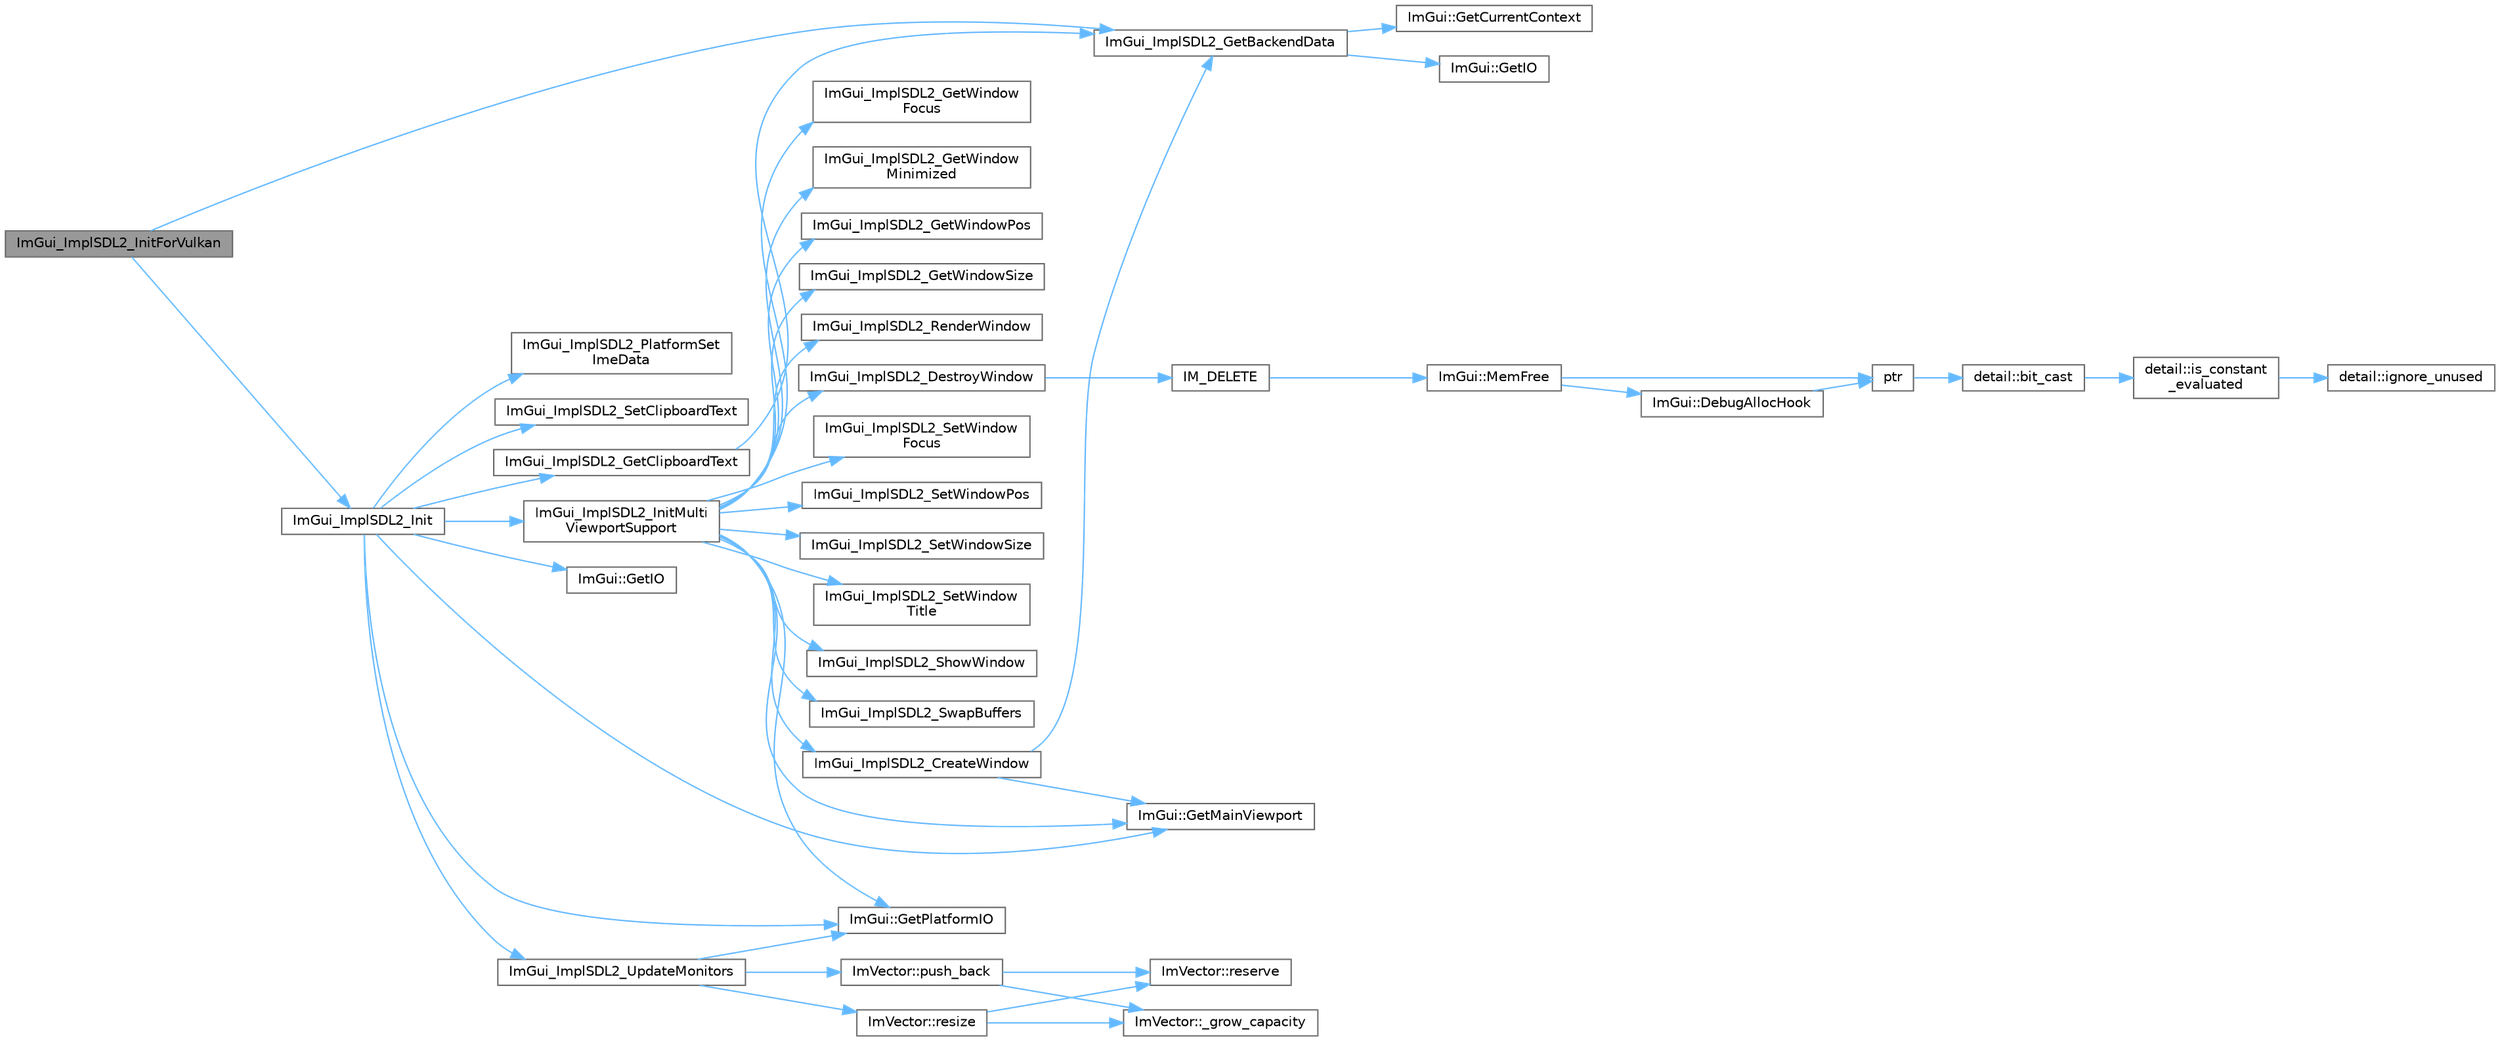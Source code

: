 digraph "ImGui_ImplSDL2_InitForVulkan"
{
 // LATEX_PDF_SIZE
  bgcolor="transparent";
  edge [fontname=Helvetica,fontsize=10,labelfontname=Helvetica,labelfontsize=10];
  node [fontname=Helvetica,fontsize=10,shape=box,height=0.2,width=0.4];
  rankdir="LR";
  Node1 [id="Node000001",label="ImGui_ImplSDL2_InitForVulkan",height=0.2,width=0.4,color="gray40", fillcolor="grey60", style="filled", fontcolor="black",tooltip=" "];
  Node1 -> Node2 [id="edge1_Node000001_Node000002",color="steelblue1",style="solid",tooltip=" "];
  Node2 [id="Node000002",label="ImGui_ImplSDL2_GetBackendData",height=0.2,width=0.4,color="grey40", fillcolor="white", style="filled",URL="$imgui__impl__sdl2_8cpp.html#a4cbf777d0d8d67b4637ff3ba69b4a16a",tooltip=" "];
  Node2 -> Node3 [id="edge2_Node000002_Node000003",color="steelblue1",style="solid",tooltip=" "];
  Node3 [id="Node000003",label="ImGui::GetCurrentContext",height=0.2,width=0.4,color="grey40", fillcolor="white", style="filled",URL="$namespace_im_gui.html#af557a6de5538099a0f6047eb994bbf42",tooltip=" "];
  Node2 -> Node4 [id="edge3_Node000002_Node000004",color="steelblue1",style="solid",tooltip=" "];
  Node4 [id="Node000004",label="ImGui::GetIO",height=0.2,width=0.4,color="grey40", fillcolor="white", style="filled",URL="$namespace_im_gui.html#a7dea7d0530868f078324f14a308f0c3c",tooltip=" "];
  Node1 -> Node5 [id="edge4_Node000001_Node000005",color="steelblue1",style="solid",tooltip=" "];
  Node5 [id="Node000005",label="ImGui_ImplSDL2_Init",height=0.2,width=0.4,color="grey40", fillcolor="white", style="filled",URL="$imgui__impl__sdl2_8cpp.html#ac75d0ee49db5d3cb894f9316392f5294",tooltip=" "];
  Node5 -> Node6 [id="edge5_Node000005_Node000006",color="steelblue1",style="solid",tooltip=" "];
  Node6 [id="Node000006",label="ImGui::GetIO",height=0.2,width=0.4,color="grey40", fillcolor="white", style="filled",URL="$namespace_im_gui.html#a3179e560812f878f3961ce803a5d9302",tooltip=" "];
  Node5 -> Node7 [id="edge6_Node000005_Node000007",color="steelblue1",style="solid",tooltip=" "];
  Node7 [id="Node000007",label="ImGui::GetMainViewport",height=0.2,width=0.4,color="grey40", fillcolor="white", style="filled",URL="$namespace_im_gui.html#a7bf620af1d66ee7d7b06701894d23e60",tooltip=" "];
  Node5 -> Node8 [id="edge7_Node000005_Node000008",color="steelblue1",style="solid",tooltip=" "];
  Node8 [id="Node000008",label="ImGui::GetPlatformIO",height=0.2,width=0.4,color="grey40", fillcolor="white", style="filled",URL="$namespace_im_gui.html#a3edc2b6129cbf1e8d247c6d03c344065",tooltip=" "];
  Node5 -> Node9 [id="edge8_Node000005_Node000009",color="steelblue1",style="solid",tooltip=" "];
  Node9 [id="Node000009",label="ImGui_ImplSDL2_GetClipboardText",height=0.2,width=0.4,color="grey40", fillcolor="white", style="filled",URL="$imgui__impl__sdl2_8cpp.html#a3c3299428b429e4612673be5474595e5",tooltip=" "];
  Node9 -> Node2 [id="edge9_Node000009_Node000002",color="steelblue1",style="solid",tooltip=" "];
  Node5 -> Node10 [id="edge10_Node000005_Node000010",color="steelblue1",style="solid",tooltip=" "];
  Node10 [id="Node000010",label="ImGui_ImplSDL2_InitMulti\lViewportSupport",height=0.2,width=0.4,color="grey40", fillcolor="white", style="filled",URL="$imgui__impl__sdl2_8cpp.html#a5c5359f63d79f25bd4401a461f2aaf8e",tooltip=" "];
  Node10 -> Node7 [id="edge11_Node000010_Node000007",color="steelblue1",style="solid",tooltip=" "];
  Node10 -> Node8 [id="edge12_Node000010_Node000008",color="steelblue1",style="solid",tooltip=" "];
  Node10 -> Node11 [id="edge13_Node000010_Node000011",color="steelblue1",style="solid",tooltip=" "];
  Node11 [id="Node000011",label="ImGui_ImplSDL2_CreateWindow",height=0.2,width=0.4,color="grey40", fillcolor="white", style="filled",URL="$imgui__impl__sdl2_8cpp.html#af128f25119229f46a9621a68deecde1a",tooltip=" "];
  Node11 -> Node7 [id="edge14_Node000011_Node000007",color="steelblue1",style="solid",tooltip=" "];
  Node11 -> Node2 [id="edge15_Node000011_Node000002",color="steelblue1",style="solid",tooltip=" "];
  Node10 -> Node12 [id="edge16_Node000010_Node000012",color="steelblue1",style="solid",tooltip=" "];
  Node12 [id="Node000012",label="ImGui_ImplSDL2_DestroyWindow",height=0.2,width=0.4,color="grey40", fillcolor="white", style="filled",URL="$imgui__impl__sdl2_8cpp.html#ab4447c50b033747745aa04a559731f7b",tooltip=" "];
  Node12 -> Node13 [id="edge17_Node000012_Node000013",color="steelblue1",style="solid",tooltip=" "];
  Node13 [id="Node000013",label="IM_DELETE",height=0.2,width=0.4,color="grey40", fillcolor="white", style="filled",URL="$imgui_8h.html#a3c856832c3fe1da8767a9353da3707e1",tooltip=" "];
  Node13 -> Node14 [id="edge18_Node000013_Node000014",color="steelblue1",style="solid",tooltip=" "];
  Node14 [id="Node000014",label="ImGui::MemFree",height=0.2,width=0.4,color="grey40", fillcolor="white", style="filled",URL="$namespace_im_gui.html#a269ec695c6e722ec3da85dae37f0675d",tooltip=" "];
  Node14 -> Node15 [id="edge19_Node000014_Node000015",color="steelblue1",style="solid",tooltip=" "];
  Node15 [id="Node000015",label="ImGui::DebugAllocHook",height=0.2,width=0.4,color="grey40", fillcolor="white", style="filled",URL="$namespace_im_gui.html#af81dc8d88fa2e5d0996163993f90ccf8",tooltip=" "];
  Node15 -> Node16 [id="edge20_Node000015_Node000016",color="steelblue1",style="solid",tooltip=" "];
  Node16 [id="Node000016",label="ptr",height=0.2,width=0.4,color="grey40", fillcolor="white", style="filled",URL="$spdlog_2include_2spdlog_2fmt_2bundled_2format_8h.html#adb6e274f8eb0b74b2865215e1b49c535",tooltip=" "];
  Node16 -> Node17 [id="edge21_Node000016_Node000017",color="steelblue1",style="solid",tooltip=" "];
  Node17 [id="Node000017",label="detail::bit_cast",height=0.2,width=0.4,color="grey40", fillcolor="white", style="filled",URL="$namespacedetail.html#a13855d666ae097f8d0343395183e3b47",tooltip=" "];
  Node17 -> Node18 [id="edge22_Node000017_Node000018",color="steelblue1",style="solid",tooltip=" "];
  Node18 [id="Node000018",label="detail::is_constant\l_evaluated",height=0.2,width=0.4,color="grey40", fillcolor="white", style="filled",URL="$namespacedetail.html#a75ed2634319883d038944529dbb954e2",tooltip=" "];
  Node18 -> Node19 [id="edge23_Node000018_Node000019",color="steelblue1",style="solid",tooltip=" "];
  Node19 [id="Node000019",label="detail::ignore_unused",height=0.2,width=0.4,color="grey40", fillcolor="white", style="filled",URL="$namespacedetail.html#a1fe84ebaf96215ce0665d95b3124c2df",tooltip=" "];
  Node14 -> Node16 [id="edge24_Node000014_Node000016",color="steelblue1",style="solid",tooltip=" "];
  Node10 -> Node20 [id="edge25_Node000010_Node000020",color="steelblue1",style="solid",tooltip=" "];
  Node20 [id="Node000020",label="ImGui_ImplSDL2_GetWindow\lFocus",height=0.2,width=0.4,color="grey40", fillcolor="white", style="filled",URL="$imgui__impl__sdl2_8cpp.html#ac8b1a51b521235baabdf287694b8a3f5",tooltip=" "];
  Node10 -> Node21 [id="edge26_Node000010_Node000021",color="steelblue1",style="solid",tooltip=" "];
  Node21 [id="Node000021",label="ImGui_ImplSDL2_GetWindow\lMinimized",height=0.2,width=0.4,color="grey40", fillcolor="white", style="filled",URL="$imgui__impl__sdl2_8cpp.html#a450d35b8a20893bcf23d90c622fea155",tooltip=" "];
  Node10 -> Node22 [id="edge27_Node000010_Node000022",color="steelblue1",style="solid",tooltip=" "];
  Node22 [id="Node000022",label="ImGui_ImplSDL2_GetWindowPos",height=0.2,width=0.4,color="grey40", fillcolor="white", style="filled",URL="$imgui__impl__sdl2_8cpp.html#a116455dc252e2eae16ec4323f1da76b6",tooltip=" "];
  Node10 -> Node23 [id="edge28_Node000010_Node000023",color="steelblue1",style="solid",tooltip=" "];
  Node23 [id="Node000023",label="ImGui_ImplSDL2_GetWindowSize",height=0.2,width=0.4,color="grey40", fillcolor="white", style="filled",URL="$imgui__impl__sdl2_8cpp.html#a215a3fbb41d5317df36e76b840c756a4",tooltip=" "];
  Node10 -> Node24 [id="edge29_Node000010_Node000024",color="steelblue1",style="solid",tooltip=" "];
  Node24 [id="Node000024",label="ImGui_ImplSDL2_RenderWindow",height=0.2,width=0.4,color="grey40", fillcolor="white", style="filled",URL="$imgui__impl__sdl2_8cpp.html#a7f0942a743cb0c789b99840003ba27bf",tooltip=" "];
  Node10 -> Node25 [id="edge30_Node000010_Node000025",color="steelblue1",style="solid",tooltip=" "];
  Node25 [id="Node000025",label="ImGui_ImplSDL2_SetWindow\lFocus",height=0.2,width=0.4,color="grey40", fillcolor="white", style="filled",URL="$imgui__impl__sdl2_8cpp.html#aadfa26dcdb584e991011ba8bff5ac1a3",tooltip=" "];
  Node10 -> Node26 [id="edge31_Node000010_Node000026",color="steelblue1",style="solid",tooltip=" "];
  Node26 [id="Node000026",label="ImGui_ImplSDL2_SetWindowPos",height=0.2,width=0.4,color="grey40", fillcolor="white", style="filled",URL="$imgui__impl__sdl2_8cpp.html#aff558d4253dafed28eec8e5dc0ab2a72",tooltip=" "];
  Node10 -> Node27 [id="edge32_Node000010_Node000027",color="steelblue1",style="solid",tooltip=" "];
  Node27 [id="Node000027",label="ImGui_ImplSDL2_SetWindowSize",height=0.2,width=0.4,color="grey40", fillcolor="white", style="filled",URL="$imgui__impl__sdl2_8cpp.html#a53507cb879d33d20f9af6d5398147a3b",tooltip=" "];
  Node10 -> Node28 [id="edge33_Node000010_Node000028",color="steelblue1",style="solid",tooltip=" "];
  Node28 [id="Node000028",label="ImGui_ImplSDL2_SetWindow\lTitle",height=0.2,width=0.4,color="grey40", fillcolor="white", style="filled",URL="$imgui__impl__sdl2_8cpp.html#afbdd26f176fd5d6adf02d7dae5007c87",tooltip=" "];
  Node10 -> Node29 [id="edge34_Node000010_Node000029",color="steelblue1",style="solid",tooltip=" "];
  Node29 [id="Node000029",label="ImGui_ImplSDL2_ShowWindow",height=0.2,width=0.4,color="grey40", fillcolor="white", style="filled",URL="$imgui__impl__sdl2_8cpp.html#a6c82bd4dedb9925c5412659586dd10ce",tooltip=" "];
  Node10 -> Node30 [id="edge35_Node000010_Node000030",color="steelblue1",style="solid",tooltip=" "];
  Node30 [id="Node000030",label="ImGui_ImplSDL2_SwapBuffers",height=0.2,width=0.4,color="grey40", fillcolor="white", style="filled",URL="$imgui__impl__sdl2_8cpp.html#ac953d0121ebc653b0938cebd2546b022",tooltip=" "];
  Node5 -> Node31 [id="edge36_Node000005_Node000031",color="steelblue1",style="solid",tooltip=" "];
  Node31 [id="Node000031",label="ImGui_ImplSDL2_PlatformSet\lImeData",height=0.2,width=0.4,color="grey40", fillcolor="white", style="filled",URL="$imgui__impl__sdl2_8cpp.html#aa531a9eda700085c5d1c54d564e0ae55",tooltip=" "];
  Node5 -> Node32 [id="edge37_Node000005_Node000032",color="steelblue1",style="solid",tooltip=" "];
  Node32 [id="Node000032",label="ImGui_ImplSDL2_SetClipboardText",height=0.2,width=0.4,color="grey40", fillcolor="white", style="filled",URL="$imgui__impl__sdl2_8cpp.html#a2c2911a3496c5a7239f2c5889ac9c3b2",tooltip=" "];
  Node5 -> Node33 [id="edge38_Node000005_Node000033",color="steelblue1",style="solid",tooltip=" "];
  Node33 [id="Node000033",label="ImGui_ImplSDL2_UpdateMonitors",height=0.2,width=0.4,color="grey40", fillcolor="white", style="filled",URL="$imgui__impl__sdl2_8cpp.html#aee3cb86ae119d8c5b03197b398498de6",tooltip=" "];
  Node33 -> Node8 [id="edge39_Node000033_Node000008",color="steelblue1",style="solid",tooltip=" "];
  Node33 -> Node34 [id="edge40_Node000033_Node000034",color="steelblue1",style="solid",tooltip=" "];
  Node34 [id="Node000034",label="ImVector::push_back",height=0.2,width=0.4,color="grey40", fillcolor="white", style="filled",URL="$struct_im_vector.html#aab5df48e0711a48bd12f3206e08c4108",tooltip=" "];
  Node34 -> Node35 [id="edge41_Node000034_Node000035",color="steelblue1",style="solid",tooltip=" "];
  Node35 [id="Node000035",label="ImVector::_grow_capacity",height=0.2,width=0.4,color="grey40", fillcolor="white", style="filled",URL="$struct_im_vector.html#a3a097635d464b1b70dc7d59996a88b28",tooltip=" "];
  Node34 -> Node36 [id="edge42_Node000034_Node000036",color="steelblue1",style="solid",tooltip=" "];
  Node36 [id="Node000036",label="ImVector::reserve",height=0.2,width=0.4,color="grey40", fillcolor="white", style="filled",URL="$struct_im_vector.html#a0f14f5736c3372157856eebb67123b75",tooltip=" "];
  Node33 -> Node37 [id="edge43_Node000033_Node000037",color="steelblue1",style="solid",tooltip=" "];
  Node37 [id="Node000037",label="ImVector::resize",height=0.2,width=0.4,color="grey40", fillcolor="white", style="filled",URL="$struct_im_vector.html#ac371dd62e56ae486b1a5038cf07eee56",tooltip=" "];
  Node37 -> Node35 [id="edge44_Node000037_Node000035",color="steelblue1",style="solid",tooltip=" "];
  Node37 -> Node36 [id="edge45_Node000037_Node000036",color="steelblue1",style="solid",tooltip=" "];
}
